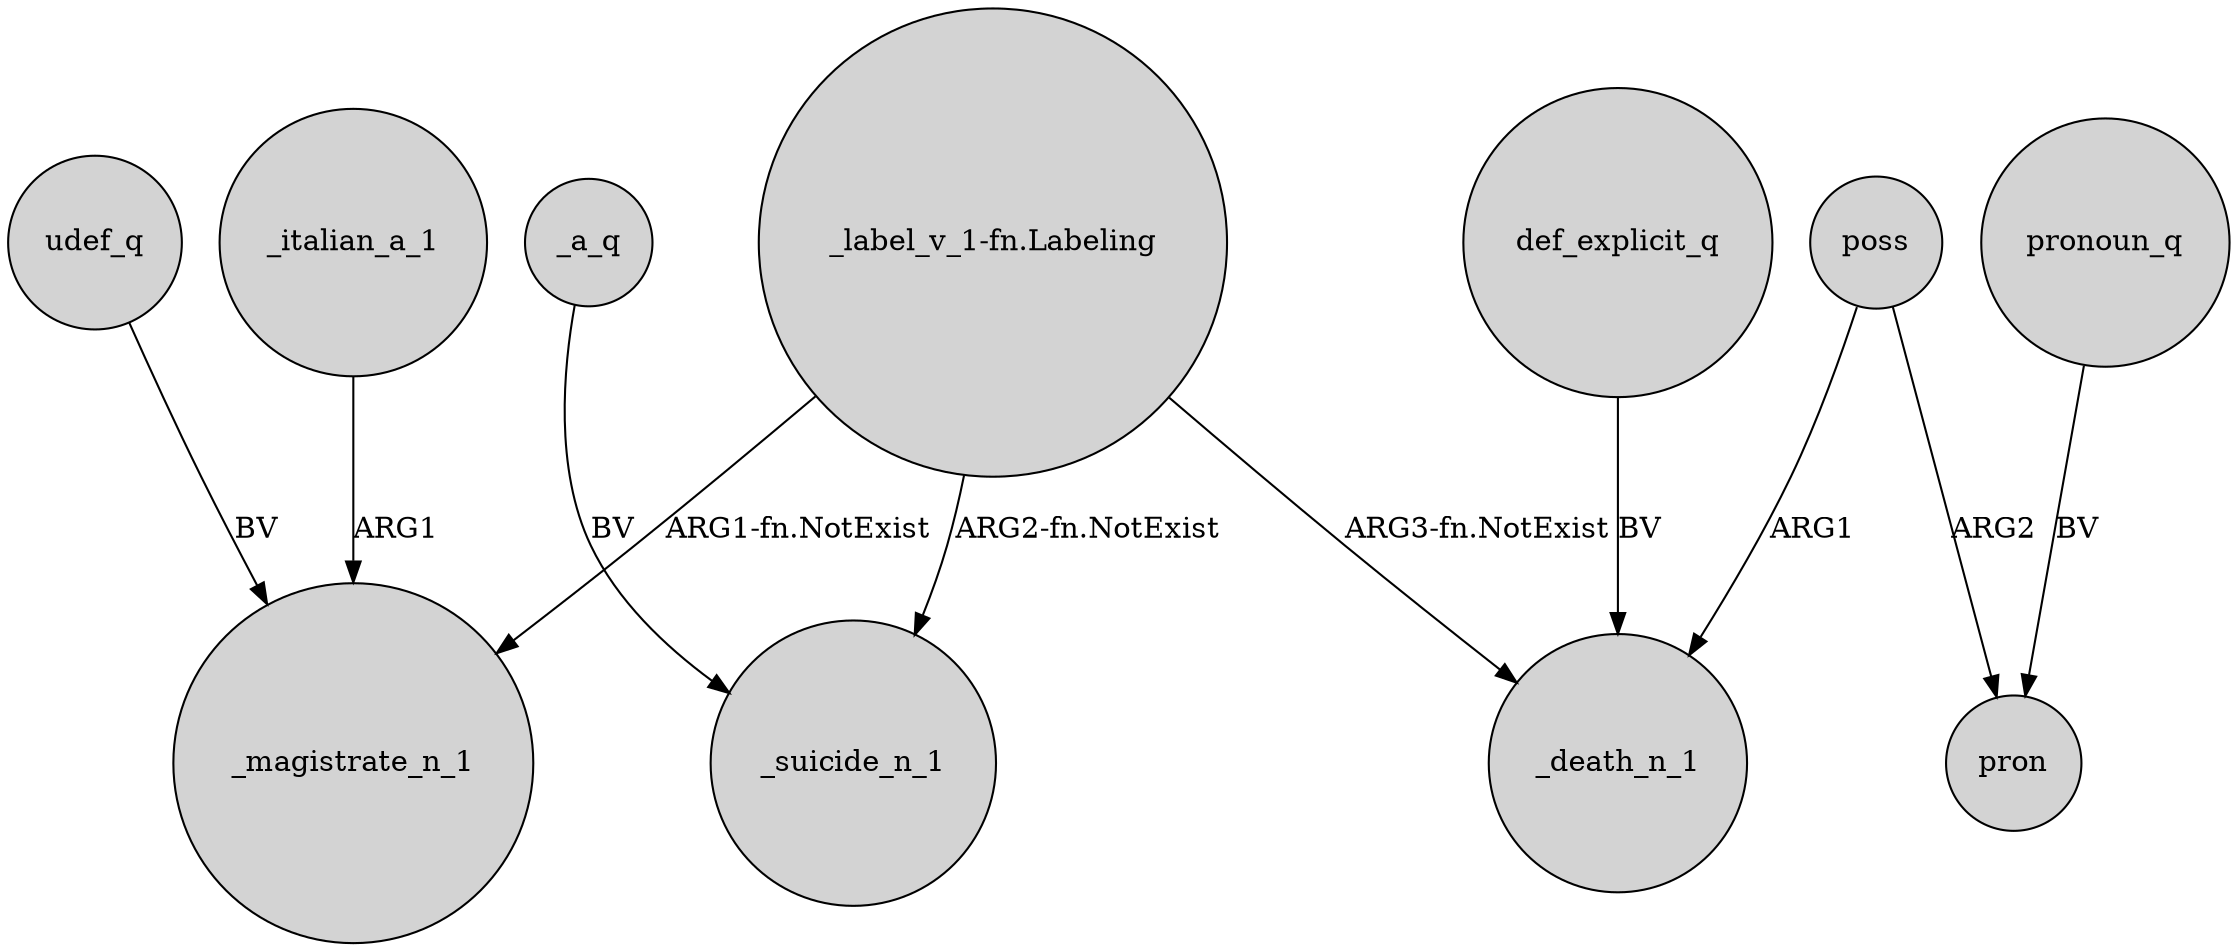digraph {
	node [shape=circle style=filled]
	_italian_a_1 -> _magistrate_n_1 [label=ARG1]
	"_label_v_1-fn.Labeling" -> _magistrate_n_1 [label="ARG1-fn.NotExist"]
	poss -> pron [label=ARG2]
	pronoun_q -> pron [label=BV]
	_a_q -> _suicide_n_1 [label=BV]
	def_explicit_q -> _death_n_1 [label=BV]
	poss -> _death_n_1 [label=ARG1]
	"_label_v_1-fn.Labeling" -> _death_n_1 [label="ARG3-fn.NotExist"]
	"_label_v_1-fn.Labeling" -> _suicide_n_1 [label="ARG2-fn.NotExist"]
	udef_q -> _magistrate_n_1 [label=BV]
}
